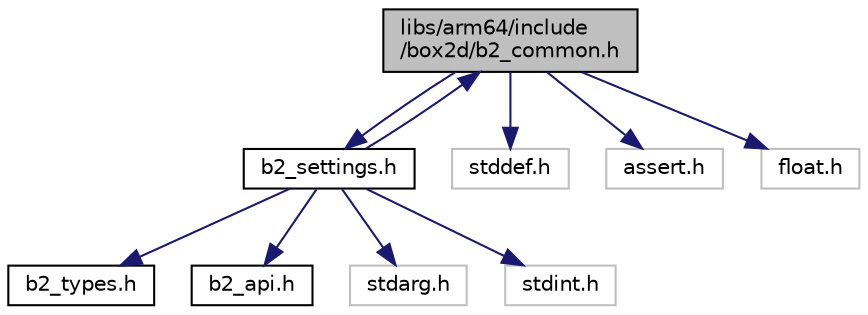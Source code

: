 digraph "libs/arm64/include/box2d/b2_common.h"
{
 // LATEX_PDF_SIZE
  edge [fontname="Helvetica",fontsize="10",labelfontname="Helvetica",labelfontsize="10"];
  node [fontname="Helvetica",fontsize="10",shape=record];
  Node1 [label="libs/arm64/include\l/box2d/b2_common.h",height=0.2,width=0.4,color="black", fillcolor="grey75", style="filled", fontcolor="black",tooltip=" "];
  Node1 -> Node2 [color="midnightblue",fontsize="10",style="solid"];
  Node2 [label="b2_settings.h",height=0.2,width=0.4,color="black", fillcolor="white", style="filled",URL="$arm64_2include_2box2d_2b2__settings_8h.html",tooltip=" "];
  Node2 -> Node3 [color="midnightblue",fontsize="10",style="solid"];
  Node3 [label="b2_types.h",height=0.2,width=0.4,color="black", fillcolor="white", style="filled",URL="$arm64_2include_2box2d_2b2__types_8h_source.html",tooltip=" "];
  Node2 -> Node4 [color="midnightblue",fontsize="10",style="solid"];
  Node4 [label="b2_api.h",height=0.2,width=0.4,color="black", fillcolor="white", style="filled",URL="$arm64_2include_2box2d_2b2__api_8h_source.html",tooltip=" "];
  Node2 -> Node5 [color="midnightblue",fontsize="10",style="solid"];
  Node5 [label="stdarg.h",height=0.2,width=0.4,color="grey75", fillcolor="white", style="filled",tooltip=" "];
  Node2 -> Node6 [color="midnightblue",fontsize="10",style="solid"];
  Node6 [label="stdint.h",height=0.2,width=0.4,color="grey75", fillcolor="white", style="filled",tooltip=" "];
  Node2 -> Node1 [color="midnightblue",fontsize="10",style="solid"];
  Node1 -> Node7 [color="midnightblue",fontsize="10",style="solid"];
  Node7 [label="stddef.h",height=0.2,width=0.4,color="grey75", fillcolor="white", style="filled",tooltip=" "];
  Node1 -> Node8 [color="midnightblue",fontsize="10",style="solid"];
  Node8 [label="assert.h",height=0.2,width=0.4,color="grey75", fillcolor="white", style="filled",tooltip=" "];
  Node1 -> Node9 [color="midnightblue",fontsize="10",style="solid"];
  Node9 [label="float.h",height=0.2,width=0.4,color="grey75", fillcolor="white", style="filled",tooltip=" "];
}
